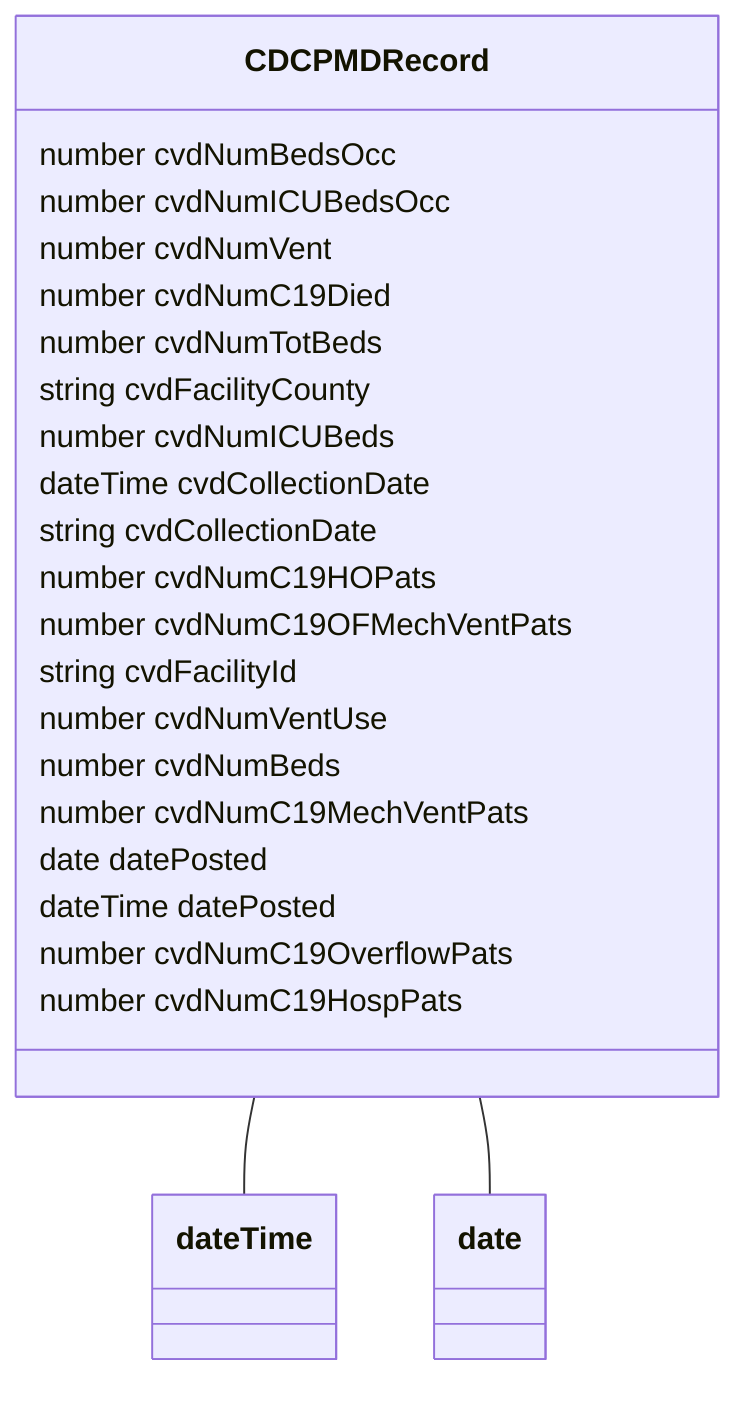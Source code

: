 classDiagram
  CDCPMDRecord -- dateTime
  CDCPMDRecord -- date


class CDCPMDRecord {

  number cvdNumBedsOcc
  number cvdNumICUBedsOcc
  number cvdNumVent
  number cvdNumC19Died
  number cvdNumTotBeds
  string cvdFacilityCounty
  number cvdNumICUBeds
  dateTime cvdCollectionDate
  string cvdCollectionDate
  number cvdNumC19HOPats
  number cvdNumC19OFMechVentPats
  string cvdFacilityId
  number cvdNumVentUse
  number cvdNumBeds
  number cvdNumC19MechVentPats
  date datePosted
  dateTime datePosted
  number cvdNumC19OverflowPats
  number cvdNumC19HospPats

 }